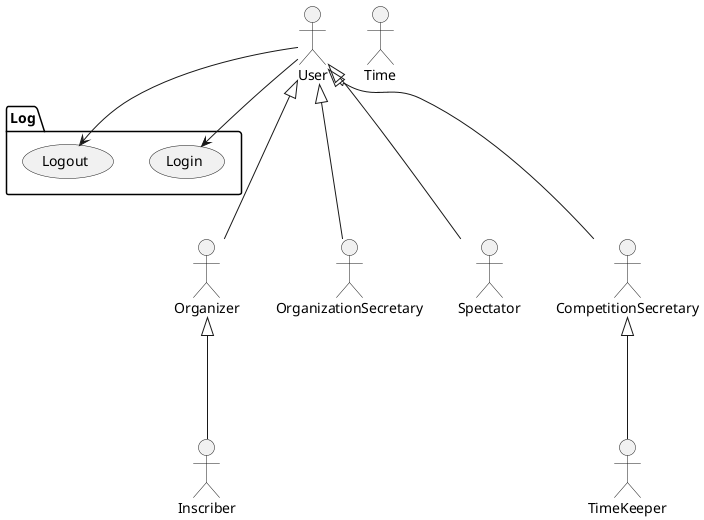 @startuml

actor Organizer as Organizer
actor Inscriber as Inscriber
actor OrganizationSecretary as OrganizationSecretary
actor Time as Time
actor TimeKeeper as TimeKeeper
actor Spectator as Spectator
actor CompetitionSecretary as CompetitionSecretary
actor User

package Log {
  usecase Login as login
  usecase Logout as logout
}

User -> login
User --> logout

User <|--- Organizer
User <|--- OrganizationSecretary
User <|--- CompetitionSecretary
User <|--- Spectator
CompetitionSecretary <|--- TimeKeeper
Organizer <|--- Inscriber

newpage
left to right direction

'package AdminManagement {

  package Clubs_Management {
      usecase "Show clubs" as showClubs
      usecase "Edit club" as editClub
      usecase "Delete club" as deleteClub
  }

  package OrganizersManagement {
    usecase "Show organizers" as showOrganizers
    usecase "Edit organizer" as editOrganizer
    usecase "Delete organizer" as deleteOrganizer
  }

  package InscribersManagement {
    usecase "Show inscribers" as showInscribers
    usecase "Delete inscriber" as deleteInscriber
    usecase "Edit inscriber" as editInscriber
  }

  package CategoryManagement {
    usecase "Toggle category availability" as toggleCategory
    usecase "Delete category" as deleteCategory
    usecase "Edit category" as editCategory
    usecase "Show categories" as showCategories
  }
'}

OrganizationSecretary --> showClubs
OrganizationSecretary --> editClub
OrganizationSecretary --> deleteClub

OrganizationSecretary --> showOrganizers
OrganizationSecretary --> editOrganizer
OrganizationSecretary --> deleteOrganizer
OrganizationSecretary --> showOrganizers

OrganizationSecretary --> deleteInscriber
OrganizationSecretary --> editInscriber
OrganizationSecretary --> showInscribers

OrganizationSecretary --> deleteCategory
OrganizationSecretary --> editCategory
OrganizationSecretary --> toggleCategory
OrganizationSecretary --> showCategories

newpage
left to right direction

package COMPETITION_BUREAUCRACY {
  usecase "Open inscriptions" as openInscriptions
  usecase "Close inscriptions" as closeInscriptions

  usecase "Delete competition" as deleteCompetition
  usecase "Edit competition" as editCompetition
  note right of editCompetition: Actions in state diagram would be \n -Set competition organizer \n -Set inscription period \n -Set number of batches \n -Set location \n -Set date \n - Set type

  usecase "Draw lifters" as drawLifters
  usecase "Inscribe lifter" as inscribeLifter
  usecase "Delete lifter" as uninscribeLifter
  usecase "Show inscribed lifters" as showInscribedLifter
  usecase "Generate classifications" as generateClassification
  usecase "Show classifications" as showClassifications
}

Time --> closeInscriptions
Organizer --> closeInscriptions
Organizer --> openInscriptions
Organizer --> drawLifters
Organizer --> deleteCompetition
Organizer --> editCompetition
Organizer --> generateClassification
Organizer --> showClassifications

Inscriber --> inscribeLifter
Inscriber --> uninscribeLifter
Inscriber --> showInscribedLifter


newpage
left to right direction

package BATCH {
  usecase "Show batches" as showBatches
  usecase "Edit batch" as editBatch
  note right of editBatch : Actions to state diagram \n -Set location \n -Set start time \n -Set weighin time \n -Set technical officers \n -Set platform numbers \n -Set gender

  usecase "Delete batch" as deleteBatch
  usecase "Assign lifter to batch" as assignLifterToBatch
  usecase "Unassign lifter to batch" as unassignedLifterToBatch

  usecase "Show athlete category" as showAthleteCategory
  usecase "Set lift status" as setLiftStatus
  usecase "Set lift value" as setLiftValue

  usecase "Set lift weight change" as setLiftWeightChange
  usecase "Generate act" as generateBatchAct
  usecase "Download act" as downloadAct
  usecase "Introduce weighin data" as introduceWeighinData
  note right of introduceWeighinData: After weighin \n-opening snatch \n -clean&jerk \n -bodyweight \n must be edited

  usecase "Init Play" as initPlay
  usecase "Finish play" as finishPlay

}

Organizer --> showBatches
Organizer --> editBatch
Organizer --> assignLifterToBatch
Organizer --> unassignedLifterToBatch
Organizer --> deleteBatch
Organizer --> introduceWeighinData
Organizer --> downloadAct

CompetitionSecretary --> setLiftStatus
CompetitionSecretary --> setLiftValue
CompetitionSecretary --> generateBatchAct
CompetitionSecretary --> setLiftWeightChange
CompetitionSecretary --> showAthleteCategory
CompetitionSecretary --> initPlay
CompetitionSecretary --> finishPlay

newpage
left to right direction

package TIMER {
  usecase "Start timer" as startTimer
  usecase "Pause timer" as pauseTimer
  usecase "Resume timer" as resumeTimer
  usecase "Set timer duration" as setTimerDuration
  usecase "Stop timer" as stopTimer
}

TimeKeeper --> startTimer
TimeKeeper --> pauseTimer
TimeKeeper --> resumeTimer
TimeKeeper --> stopTimer
TimeKeeper --> setTimerDuration
Time --> stopTimer


newpage
left to right direction

package SPECTATOR_VIEW {
  usecase "Show competition inscription" as showCompetitionData
  usecase "Show batch inscriptions" as showBatchInscriptions
  usecase "Show batch weighins" as showBatchWeighins
  usecase "Show batch results" as showFinishedBatchsData
  usecase "Show live batch in play" as showLiveBatchInPlay
  usecase "Show results" as showResults
  usecase "Download results" as downloadResults
}
Spectator --> showCompetitionData
Spectator --> showBatchInscriptions
Spectator --> showBatchWeighins
Spectator --> showFinishedBatchsData
Spectator --> showLiveBatchInPlay
Spectator --> showResults
Spectator --> downloadResults

'secretario ponerle como herencia de timekeerper y quitar las relaciones com time
@enduml